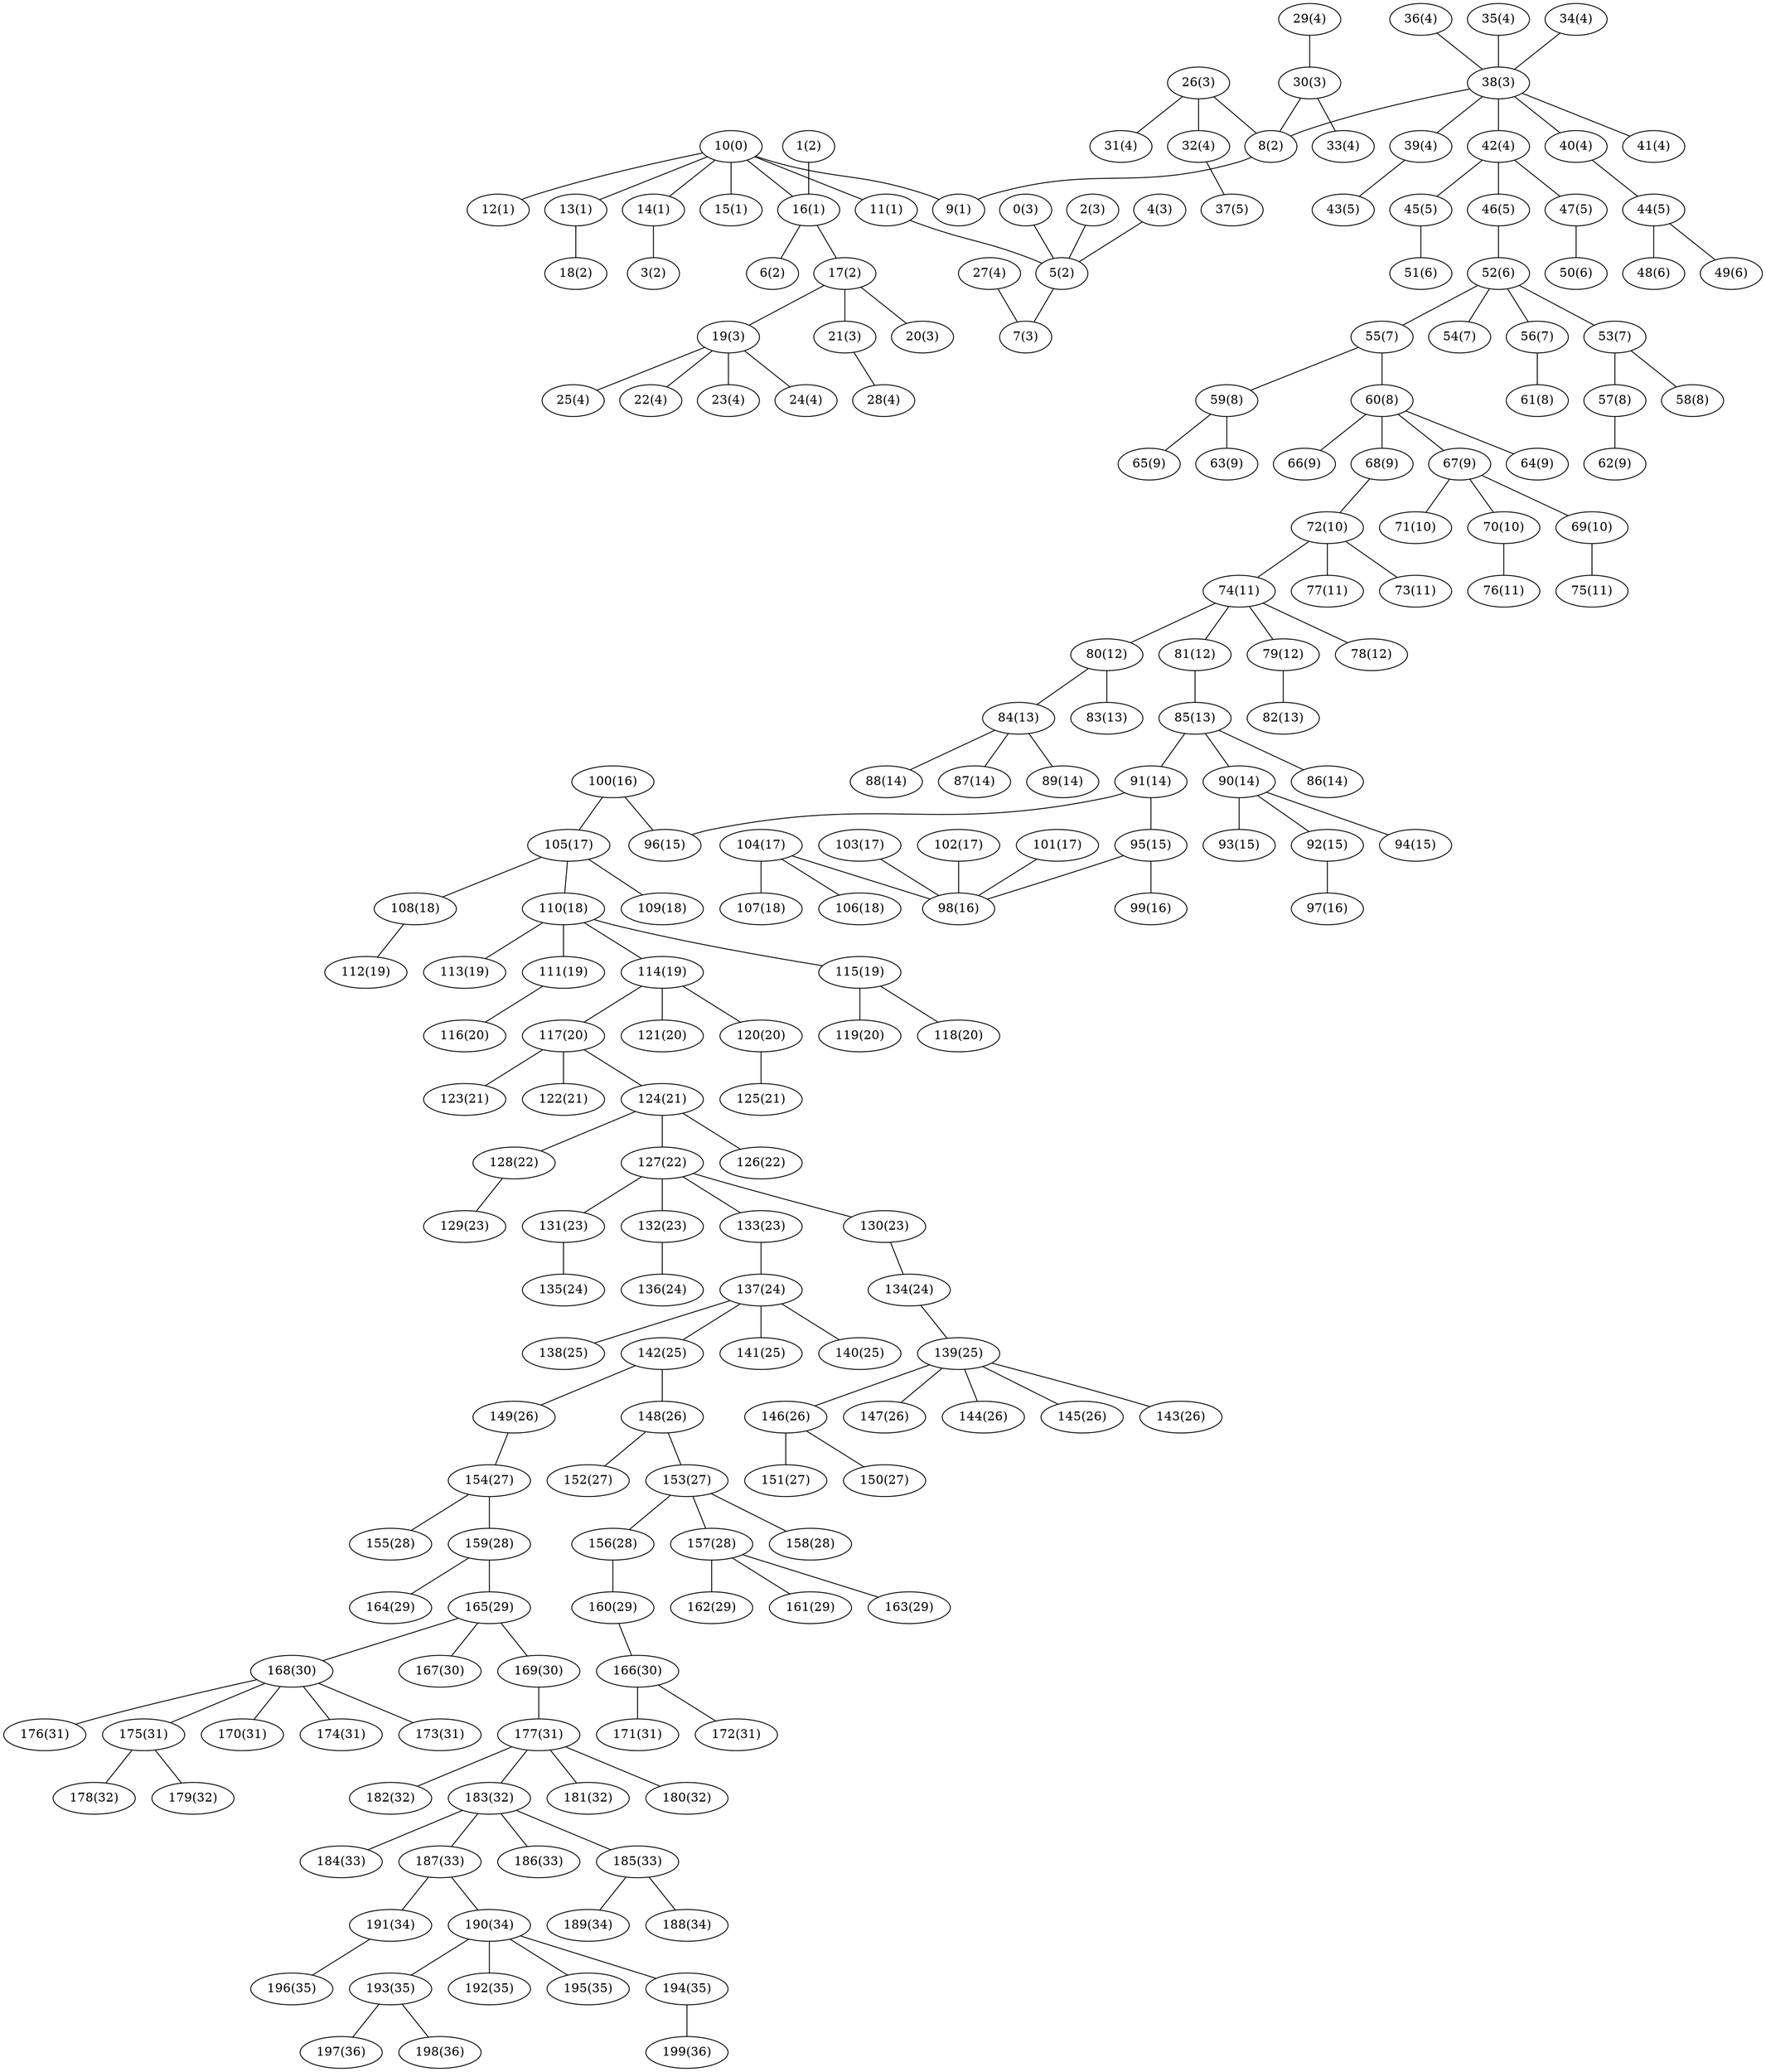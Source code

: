 graph {
  "55" [label="55(7)"];
  "57" [label="57(8)"];
  "177" [label="177(31)"];
  "181" [label="181(32)"];
  "26" [label="26(3)"];
  "30" [label="30(3)"];
  "59" [label="59(8)"];
  "64" [label="64(9)"];
  "99" [label="99(16)"];
  "100" [label="100(16)"];
  "147" [label="147(26)"];
  "149" [label="149(26)"];
  "70" [label="70(10)"];
  "73" [label="73(11)"];
  "118" [label="118(20)"];
  "122" [label="122(21)"];
  "29" [label="29(4)"];
  "32" [label="32(4)"];
  "167" [label="167(30)"];
  "173" [label="173(31)"];
  "8" [label="8(2)"];
  "9" [label="9(1)"];
  "0" [label="0(3)"];
  "5" [label="5(2)"];
  "40" [label="40(4)"];
  "41" [label="41(4)"];
  "18" [label="18(2)"];
  "48" [label="48(6)"];
  "54" [label="54(7)"];
  "11" [label="11(1)"];
  "14" [label="14(1)"];
  "92" [label="92(15)"];
  "97" [label="97(16)"];
  "132" [label="132(23)"];
  "133" [label="133(23)"];
  "151" [label="151(27)"];
  "155" [label="155(28)"];
  "184" [label="184(33)"];
  "189" [label="189(34)"];
  "25" [label="25(4)"];
  "74" [label="74(11)"];
  "3" [label="3(2)"];
  "6" [label="6(2)"];
  "141" [label="141(25)"];
  "15" [label="15(1)"];
  "124" [label="124(21)"];
  "114" [label="114(19)"];
  "120" [label="120(20)"];
  "158" [label="158(28)"];
  "16" [label="16(1)"];
  "47" [label="47(5)"];
  "96" [label="96(15)"];
  "21" [label="21(3)"];
  "107" [label="107(18)"];
  "108" [label="108(18)"];
  "104" [label="104(17)"];
  "188" [label="188(34)"];
  "191" [label="191(34)"];
  "159" [label="159(28)"];
  "164" [label="164(29)"];
  "196" [label="196(35)"];
  "49" [label="49(6)"];
  "80" [label="80(12)"];
  "81" [label="81(12)"];
  "129" [label="129(23)"];
  "105" [label="105(17)"];
  "169" [label="169(30)"];
  "192" [label="192(35)"];
  "197" [label="197(36)"];
  "2" [label="2(3)"];
  "27" [label="27(4)"];
  "162" [label="162(29)"];
  "165" [label="165(29)"];
  "125" [label="125(21)"];
  "187" [label="187(33)"];
  "22" [label="22(4)"];
  "23" [label="23(4)"];
  "103" [label="103(17)"];
  "106" [label="106(18)"];
  "66" [label="66(9)"];
  "79" [label="79(12)"];
  "115" [label="115(19)"];
  "166" [label="166(30)"];
  "171" [label="171(31)"];
  "56" [label="56(7)"];
  "180" [label="180(32)"];
  "88" [label="88(14)"];
  "90" [label="90(14)"];
  "136" [label="136(24)"];
  "139" [label="139(25)"];
  "63" [label="63(9)"];
  "148" [label="148(26)"];
  "144" [label="144(26)"];
  "182" [label="182(32)"];
  "31" [label="31(4)"];
  "77" [label="77(11)"];
  "53" [label="53(7)"];
  "113" [label="113(19)"];
  "119" [label="119(20)"];
  "140" [label="140(25)"];
  "145" [label="145(26)"];
  "172" [label="172(31)"];
  "154" [label="154(27)"];
  "62" [label="62(9)"];
  "110" [label="110(18)"];
  "33" [label="33(4)"];
  "37" [label="37(5)"];
  "102" [label="102(17)"];
  "109" [label="109(18)"];
  "156" [label="156(28)"];
  "51" [label="51(6)"];
  "178" [label="178(32)"];
  "84" [label="84(13)"];
  "95" [label="95(15)"];
  "143" [label="143(26)"];
  "146" [label="146(26)"];
  "176" [label="176(31)"];
  "157" [label="157(28)"];
  "36" [label="36(4)"];
  "38" [label="38(3)"];
  "117" [label="117(20)"];
  "121" [label="121(20)"];
  "60" [label="60(8)"];
  "98" [label="98(16)"];
  "128" [label="128(22)"];
  "130" [label="130(23)"];
  "168" [label="168(30)"];
  "175" [label="175(31)"];
  "152" [label="152(27)"];
  "190" [label="190(34)"];
  "58" [label="58(8)"];
  "199" [label="199(36)"];
  "195" [label="195(35)"];
  "44" [label="44(5)"];
  "150" [label="150(27)"];
  "131" [label="131(23)"];
  "161" [label="161(29)"];
  "163" [label="163(29)"];
  "10" [label="10(0)"];
  "12" [label="12(1)"];
  "91" [label="91(14)"];
  "28" [label="28(4)"];
  "194" [label="194(35)"];
  "43" [label="43(5)"];
  "45" [label="45(5)"];
  "87" [label="87(14)"];
  "135" [label="135(24)"];
  "137" [label="137(24)"];
  "127" [label="127(22)"];
  "17" [label="17(2)"];
  "20" [label="20(3)"];
  "179" [label="179(32)"];
  "76" [label="76(11)"];
  "78" [label="78(12)"];
  "112" [label="112(19)"];
  "89" [label="89(14)"];
  "138" [label="138(25)"];
  "170" [label="170(31)"];
  "69" [label="69(10)"];
  "75" [label="75(11)"];
  "101" [label="101(17)"];
  "39" [label="39(4)"];
  "83" [label="83(13)"];
  "86" [label="86(14)"];
  "94" [label="94(15)"];
  "24" [label="24(4)"];
  "4" [label="4(3)"];
  "35" [label="35(4)"];
  "116" [label="116(20)"];
  "68" [label="68(9)"];
  "174" [label="174(31)"];
  "61" [label="61(8)"];
  "42" [label="42(4)"];
  "93" [label="93(15)"];
  "153" [label="153(27)"];
  "142" [label="142(25)"];
  "34" [label="34(4)"];
  "7" [label="7(3)"];
  "183" [label="183(32)"];
  "186" [label="186(33)"];
  "67" [label="67(9)"];
  "19" [label="19(3)"];
  "65" [label="65(9)"];
  "111" [label="111(19)"];
  "160" [label="160(29)"];
  "50" [label="50(6)"];
  "52" [label="52(6)"];
  "193" [label="193(35)"];
  "85" [label="85(13)"];
  "134" [label="134(24)"];
  "13" [label="13(1)"];
  "46" [label="46(5)"];
  "82" [label="82(13)"];
  "123" [label="123(21)"];
  "185" [label="185(33)"];
  "126" [label="126(22)"];
  "198" [label="198(36)"];
  "72" [label="72(10)"];
  "1" [label="1(2)"];
  "71" [label="71(10)"];
  "52" -- "55" [weight=1];
  "53" -- "57" [weight=1];
  "169" -- "177" [weight=1];
  "177" -- "181" [weight=1];
  "26" -- "8" [weight=1];
  "30" -- "8" [weight=1];
  "55" -- "59" [weight=1];
  "60" -- "64" [weight=1];
  "95" -- "99" [weight=1];
  "100" -- "96" [weight=1];
  "139" -- "147" [weight=1];
  "142" -- "149" [weight=1];
  "67" -- "70" [weight=1];
  "72" -- "73" [weight=1];
  "115" -- "118" [weight=1];
  "117" -- "122" [weight=1];
  "29" -- "30" [weight=1];
  "26" -- "32" [weight=1];
  "165" -- "167" [weight=1];
  "168" -- "173" [weight=1];
  "8" -- "9" [weight=1];
  "10" -- "9" [weight=1];
  "0" -- "5" [weight=1];
  "11" -- "5" [weight=1];
  "38" -- "40" [weight=1];
  "38" -- "41" [weight=1];
  "13" -- "18" [weight=1];
  "44" -- "48" [weight=1];
  "52" -- "54" [weight=1];
  "10" -- "11" [weight=1];
  "10" -- "14" [weight=1];
  "90" -- "92" [weight=1];
  "92" -- "97" [weight=1];
  "127" -- "132" [weight=1];
  "127" -- "133" [weight=1];
  "146" -- "151" [weight=1];
  "154" -- "155" [weight=1];
  "183" -- "184" [weight=1];
  "185" -- "189" [weight=1];
  "19" -- "25" [weight=1];
  "72" -- "74" [weight=1];
  "14" -- "3" [weight=1];
  "16" -- "6" [weight=1];
  "137" -- "141" [weight=1];
  "10" -- "15" [weight=1];
  "117" -- "124" [weight=1];
  "110" -- "114" [weight=1];
  "114" -- "120" [weight=1];
  "153" -- "158" [weight=1];
  "10" -- "16" [weight=1];
  "42" -- "47" [weight=1];
  "91" -- "96" [weight=1];
  "17" -- "21" [weight=1];
  "104" -- "107" [weight=1];
  "105" -- "108" [weight=1];
  "104" -- "98" [weight=1];
  "185" -- "188" [weight=1];
  "187" -- "191" [weight=1];
  "154" -- "159" [weight=1];
  "159" -- "164" [weight=1];
  "191" -- "196" [weight=1];
  "44" -- "49" [weight=1];
  "74" -- "80" [weight=1];
  "74" -- "81" [weight=1];
  "128" -- "129" [weight=1];
  "100" -- "105" [weight=1];
  "165" -- "169" [weight=1];
  "190" -- "192" [weight=1];
  "193" -- "197" [weight=1];
  "2" -- "5" [weight=1];
  "27" -- "7" [weight=1];
  "157" -- "162" [weight=1];
  "159" -- "165" [weight=1];
  "120" -- "125" [weight=1];
  "183" -- "187" [weight=1];
  "19" -- "22" [weight=1];
  "19" -- "23" [weight=1];
  "103" -- "98" [weight=1];
  "104" -- "106" [weight=1];
  "60" -- "66" [weight=1];
  "74" -- "79" [weight=1];
  "110" -- "115" [weight=1];
  "160" -- "166" [weight=1];
  "166" -- "171" [weight=1];
  "52" -- "56" [weight=1];
  "177" -- "180" [weight=1];
  "84" -- "88" [weight=1];
  "85" -- "90" [weight=1];
  "132" -- "136" [weight=1];
  "134" -- "139" [weight=1];
  "59" -- "63" [weight=1];
  "142" -- "148" [weight=1];
  "139" -- "144" [weight=1];
  "177" -- "182" [weight=1];
  "26" -- "31" [weight=1];
  "72" -- "77" [weight=1];
  "52" -- "53" [weight=1];
  "110" -- "113" [weight=1];
  "115" -- "119" [weight=1];
  "137" -- "140" [weight=1];
  "139" -- "145" [weight=1];
  "166" -- "172" [weight=1];
  "149" -- "154" [weight=1];
  "57" -- "62" [weight=1];
  "105" -- "110" [weight=1];
  "30" -- "33" [weight=1];
  "32" -- "37" [weight=1];
  "102" -- "98" [weight=1];
  "105" -- "109" [weight=1];
  "153" -- "156" [weight=1];
  "45" -- "51" [weight=1];
  "175" -- "178" [weight=1];
  "80" -- "84" [weight=1];
  "91" -- "95" [weight=1];
  "139" -- "143" [weight=1];
  "139" -- "146" [weight=1];
  "168" -- "176" [weight=1];
  "153" -- "157" [weight=1];
  "36" -- "38" [weight=1];
  "38" -- "8" [weight=1];
  "114" -- "117" [weight=1];
  "114" -- "121" [weight=1];
  "55" -- "60" [weight=1];
  "95" -- "98" [weight=1];
  "124" -- "128" [weight=1];
  "127" -- "130" [weight=1];
  "165" -- "168" [weight=1];
  "168" -- "175" [weight=1];
  "148" -- "152" [weight=1];
  "187" -- "190" [weight=1];
  "53" -- "58" [weight=1];
  "194" -- "199" [weight=1];
  "190" -- "195" [weight=1];
  "40" -- "44" [weight=1];
  "146" -- "150" [weight=1];
  "127" -- "131" [weight=1];
  "157" -- "161" [weight=1];
  "157" -- "163" [weight=1];
  "10" -- "12" [weight=1];
  "85" -- "91" [weight=1];
  "21" -- "28" [weight=1];
  "190" -- "194" [weight=1];
  "39" -- "43" [weight=1];
  "42" -- "45" [weight=1];
  "84" -- "87" [weight=1];
  "131" -- "135" [weight=1];
  "133" -- "137" [weight=1];
  "124" -- "127" [weight=1];
  "16" -- "17" [weight=1];
  "17" -- "20" [weight=1];
  "175" -- "179" [weight=1];
  "70" -- "76" [weight=1];
  "74" -- "78" [weight=1];
  "108" -- "112" [weight=1];
  "84" -- "89" [weight=1];
  "137" -- "138" [weight=1];
  "168" -- "170" [weight=1];
  "67" -- "69" [weight=1];
  "69" -- "75" [weight=1];
  "101" -- "98" [weight=1];
  "38" -- "39" [weight=1];
  "80" -- "83" [weight=1];
  "85" -- "86" [weight=1];
  "90" -- "94" [weight=1];
  "19" -- "24" [weight=1];
  "4" -- "5" [weight=1];
  "35" -- "38" [weight=1];
  "111" -- "116" [weight=1];
  "60" -- "68" [weight=1];
  "168" -- "174" [weight=1];
  "56" -- "61" [weight=1];
  "38" -- "42" [weight=1];
  "90" -- "93" [weight=1];
  "148" -- "153" [weight=1];
  "137" -- "142" [weight=1];
  "34" -- "38" [weight=1];
  "5" -- "7" [weight=1];
  "177" -- "183" [weight=1];
  "183" -- "186" [weight=1];
  "60" -- "67" [weight=1];
  "17" -- "19" [weight=1];
  "59" -- "65" [weight=1];
  "110" -- "111" [weight=1];
  "156" -- "160" [weight=1];
  "47" -- "50" [weight=1];
  "46" -- "52" [weight=1];
  "190" -- "193" [weight=1];
  "81" -- "85" [weight=1];
  "130" -- "134" [weight=1];
  "10" -- "13" [weight=1];
  "42" -- "46" [weight=1];
  "79" -- "82" [weight=1];
  "117" -- "123" [weight=1];
  "183" -- "185" [weight=1];
  "124" -- "126" [weight=1];
  "193" -- "198" [weight=1];
  "68" -- "72" [weight=1];
  "1" -- "16" [weight=1];
  "67" -- "71" [weight=1];
}
